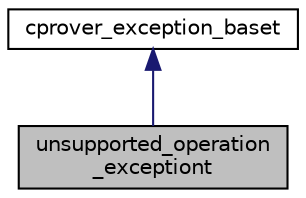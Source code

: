 digraph "unsupported_operation_exceptiont"
{
 // LATEX_PDF_SIZE
  bgcolor="transparent";
  edge [fontname="Helvetica",fontsize="10",labelfontname="Helvetica",labelfontsize="10"];
  node [fontname="Helvetica",fontsize="10",shape=record];
  Node1 [label="unsupported_operation\l_exceptiont",height=0.2,width=0.4,color="black", fillcolor="grey75", style="filled", fontcolor="black",tooltip="Thrown when we encounter an instruction, parameters to an instruction etc."];
  Node2 -> Node1 [dir="back",color="midnightblue",fontsize="10",style="solid",fontname="Helvetica"];
  Node2 [label="cprover_exception_baset",height=0.2,width=0.4,color="black",URL="$classcprover__exception__baset.html",tooltip="Base class for exceptions thrown in the cprover project."];
}

